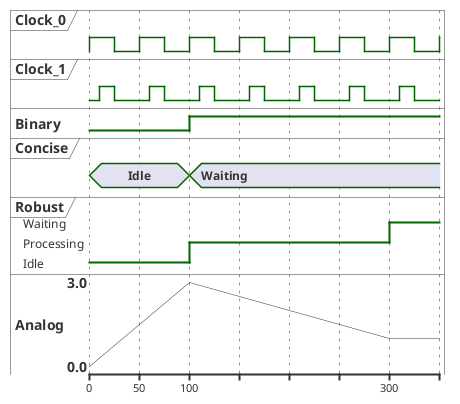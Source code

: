 @startuml
clock   "Clock_0"   as C0 with period 50
clock   "Clock_1"   as C1 with period 50 pulse 15 offset 10
binary  "Binary"  as B
concise "Concise" as C
robust  "Robust"  as R
analog  "Analog"  as A


@0
C is Idle
R is Idle
A is 0

@100
B is high
C is Waiting
R is Processing
A is 3

@300
R is Waiting
A is 1
@enduml
